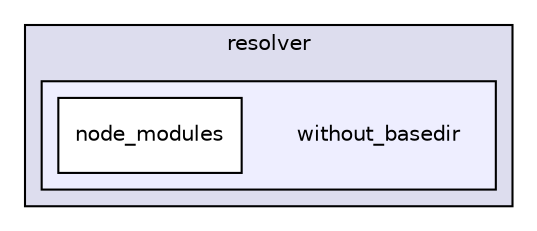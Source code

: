 digraph "gulp-src/node_modules/gulp/node_modules/liftoff/node_modules/resolve/test/resolver/without_basedir" {
  compound=true
  node [ fontsize="10", fontname="Helvetica"];
  edge [ labelfontsize="10", labelfontname="Helvetica"];
  subgraph clusterdir_2607a2f6ff488dd408f5e9a447449b45 {
    graph [ bgcolor="#ddddee", pencolor="black", label="resolver" fontname="Helvetica", fontsize="10", URL="dir_2607a2f6ff488dd408f5e9a447449b45.html"]
  subgraph clusterdir_da3159e3bbe9e2263eca80f9da7a72da {
    graph [ bgcolor="#eeeeff", pencolor="black", label="" URL="dir_da3159e3bbe9e2263eca80f9da7a72da.html"];
    dir_da3159e3bbe9e2263eca80f9da7a72da [shape=plaintext label="without_basedir"];
    dir_3842a3defac24b50ebde1c947655d26a [shape=box label="node_modules" color="black" fillcolor="white" style="filled" URL="dir_3842a3defac24b50ebde1c947655d26a.html"];
  }
  }
}
